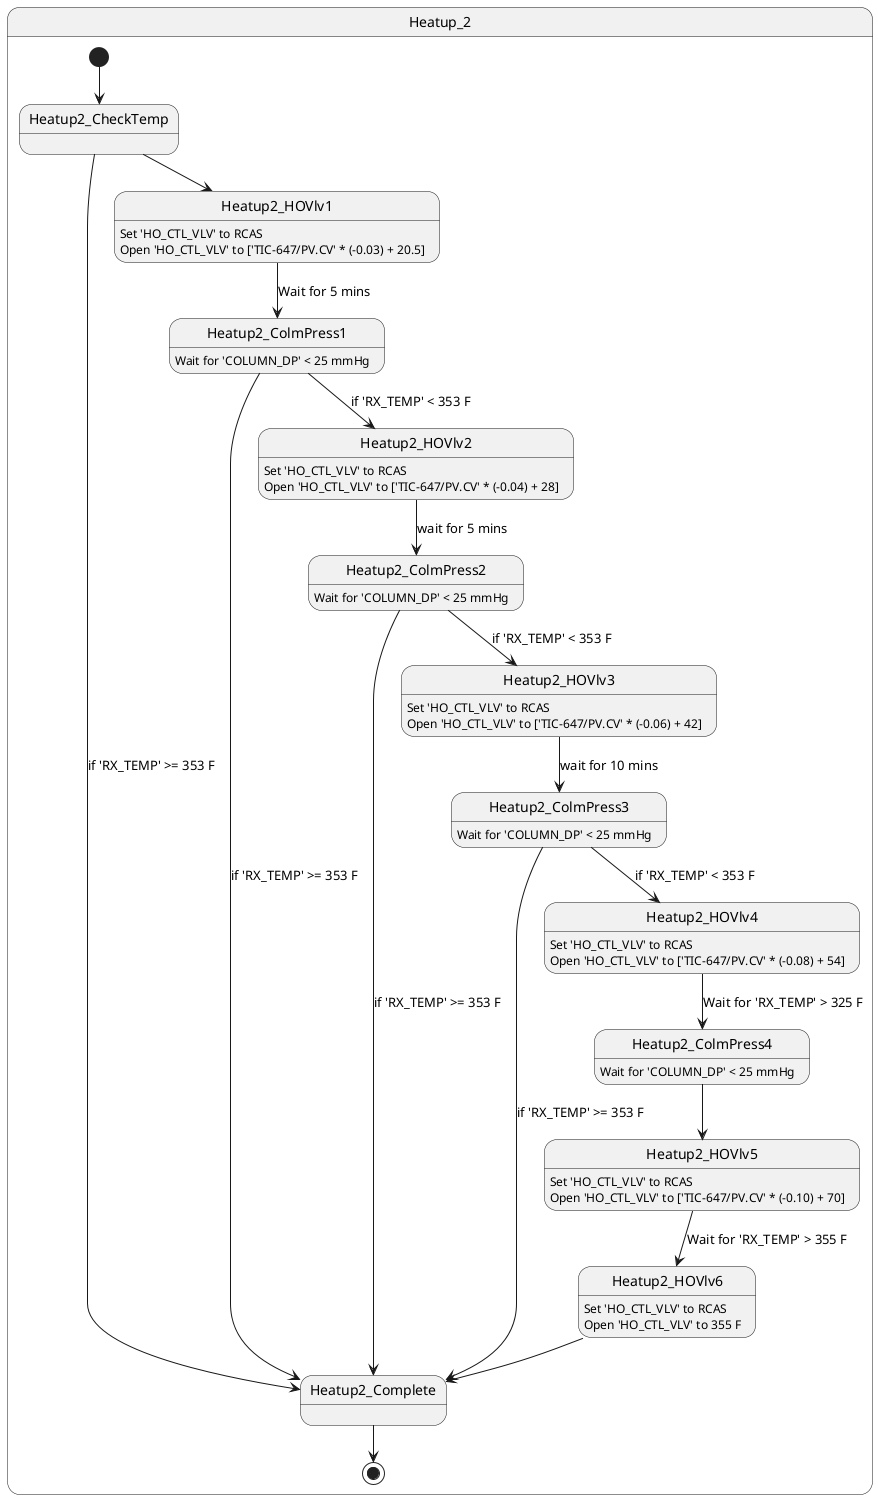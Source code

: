 @startuml
state Heatup_2 {
[*] --> Heatup2_CheckTemp
Heatup2_CheckTemp --> Heatup2_Complete: if 'RX_TEMP' >= 353 F

Heatup2_CheckTemp --> Heatup2_HOVlv1
Heatup2_HOVlv1: Set 'HO_CTL_VLV' to RCAS
Heatup2_HOVlv1: Open 'HO_CTL_VLV' to ['TIC-647/PV.CV' * (-0.03) + 20.5]

Heatup2_HOVlv1 --> Heatup2_ColmPress1: Wait for 5 mins

Heatup2_ColmPress1: Wait for 'COLUMN_DP' < 25 mmHg

Heatup2_ColmPress1 --> Heatup2_Complete: if 'RX_TEMP' >= 353 F

Heatup2_ColmPress1 --> Heatup2_HOVlv2: if 'RX_TEMP' < 353 F
Heatup2_HOVlv2: Set 'HO_CTL_VLV' to RCAS
Heatup2_HOVlv2: Open 'HO_CTL_VLV' to ['TIC-647/PV.CV' * (-0.04) + 28]

Heatup2_HOVlv2 --> Heatup2_ColmPress2: wait for 5 mins

Heatup2_ColmPress2: Wait for 'COLUMN_DP' < 25 mmHg

Heatup2_ColmPress2 --> Heatup2_Complete: if 'RX_TEMP' >= 353 F

Heatup2_ColmPress2 --> Heatup2_HOVlv3: if 'RX_TEMP' < 353 F
Heatup2_HOVlv3: Set 'HO_CTL_VLV' to RCAS
Heatup2_HOVlv3: Open 'HO_CTL_VLV' to ['TIC-647/PV.CV' * (-0.06) + 42]

Heatup2_HOVlv3 --> Heatup2_ColmPress3: wait for 10 mins

Heatup2_ColmPress3: Wait for 'COLUMN_DP' < 25 mmHg

Heatup2_ColmPress3 --> Heatup2_Complete: if 'RX_TEMP' >= 353 F

Heatup2_ColmPress3 --> Heatup2_HOVlv4: if 'RX_TEMP' < 353 F
Heatup2_HOVlv4: Set 'HO_CTL_VLV' to RCAS
Heatup2_HOVlv4: Open 'HO_CTL_VLV' to ['TIC-647/PV.CV' * (-0.08) + 54]

Heatup2_HOVlv4 --> Heatup2_ColmPress4: Wait for 'RX_TEMP' > 325 F

Heatup2_ColmPress4: Wait for 'COLUMN_DP' < 25 mmHg

Heatup2_ColmPress4 --> Heatup2_HOVlv5
Heatup2_HOVlv5: Set 'HO_CTL_VLV' to RCAS
Heatup2_HOVlv5: Open 'HO_CTL_VLV' to ['TIC-647/PV.CV' * (-0.10) + 70]

Heatup2_HOVlv5 --> Heatup2_HOVlv6: Wait for 'RX_TEMP' > 355 F
Heatup2_HOVlv6: Set 'HO_CTL_VLV' to RCAS
Heatup2_HOVlv6: Open 'HO_CTL_VLV' to 355 F

Heatup2_HOVlv6 --> Heatup2_Complete

Heatup2_Complete --> [*]
}


@enduml